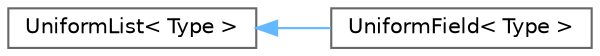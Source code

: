 digraph "Graphical Class Hierarchy"
{
 // LATEX_PDF_SIZE
  bgcolor="transparent";
  edge [fontname=Helvetica,fontsize=10,labelfontname=Helvetica,labelfontsize=10];
  node [fontname=Helvetica,fontsize=10,shape=box,height=0.2,width=0.4];
  rankdir="LR";
  Node0 [id="Node000000",label="UniformList\< Type \>",height=0.2,width=0.4,color="grey40", fillcolor="white", style="filled",URL="$classFoam_1_1UniformList.html",tooltip="A single value that is represented as a list with an operator[] to access the value...."];
  Node0 -> Node1 [id="edge5613_Node000000_Node000001",dir="back",color="steelblue1",style="solid",tooltip=" "];
  Node1 [id="Node000001",label="UniformField\< Type \>",height=0.2,width=0.4,color="grey40", fillcolor="white", style="filled",URL="$classFoam_1_1UniformField.html",tooltip="A class representing the concept of a uniform field which stores only the single value and providing ..."];
}
